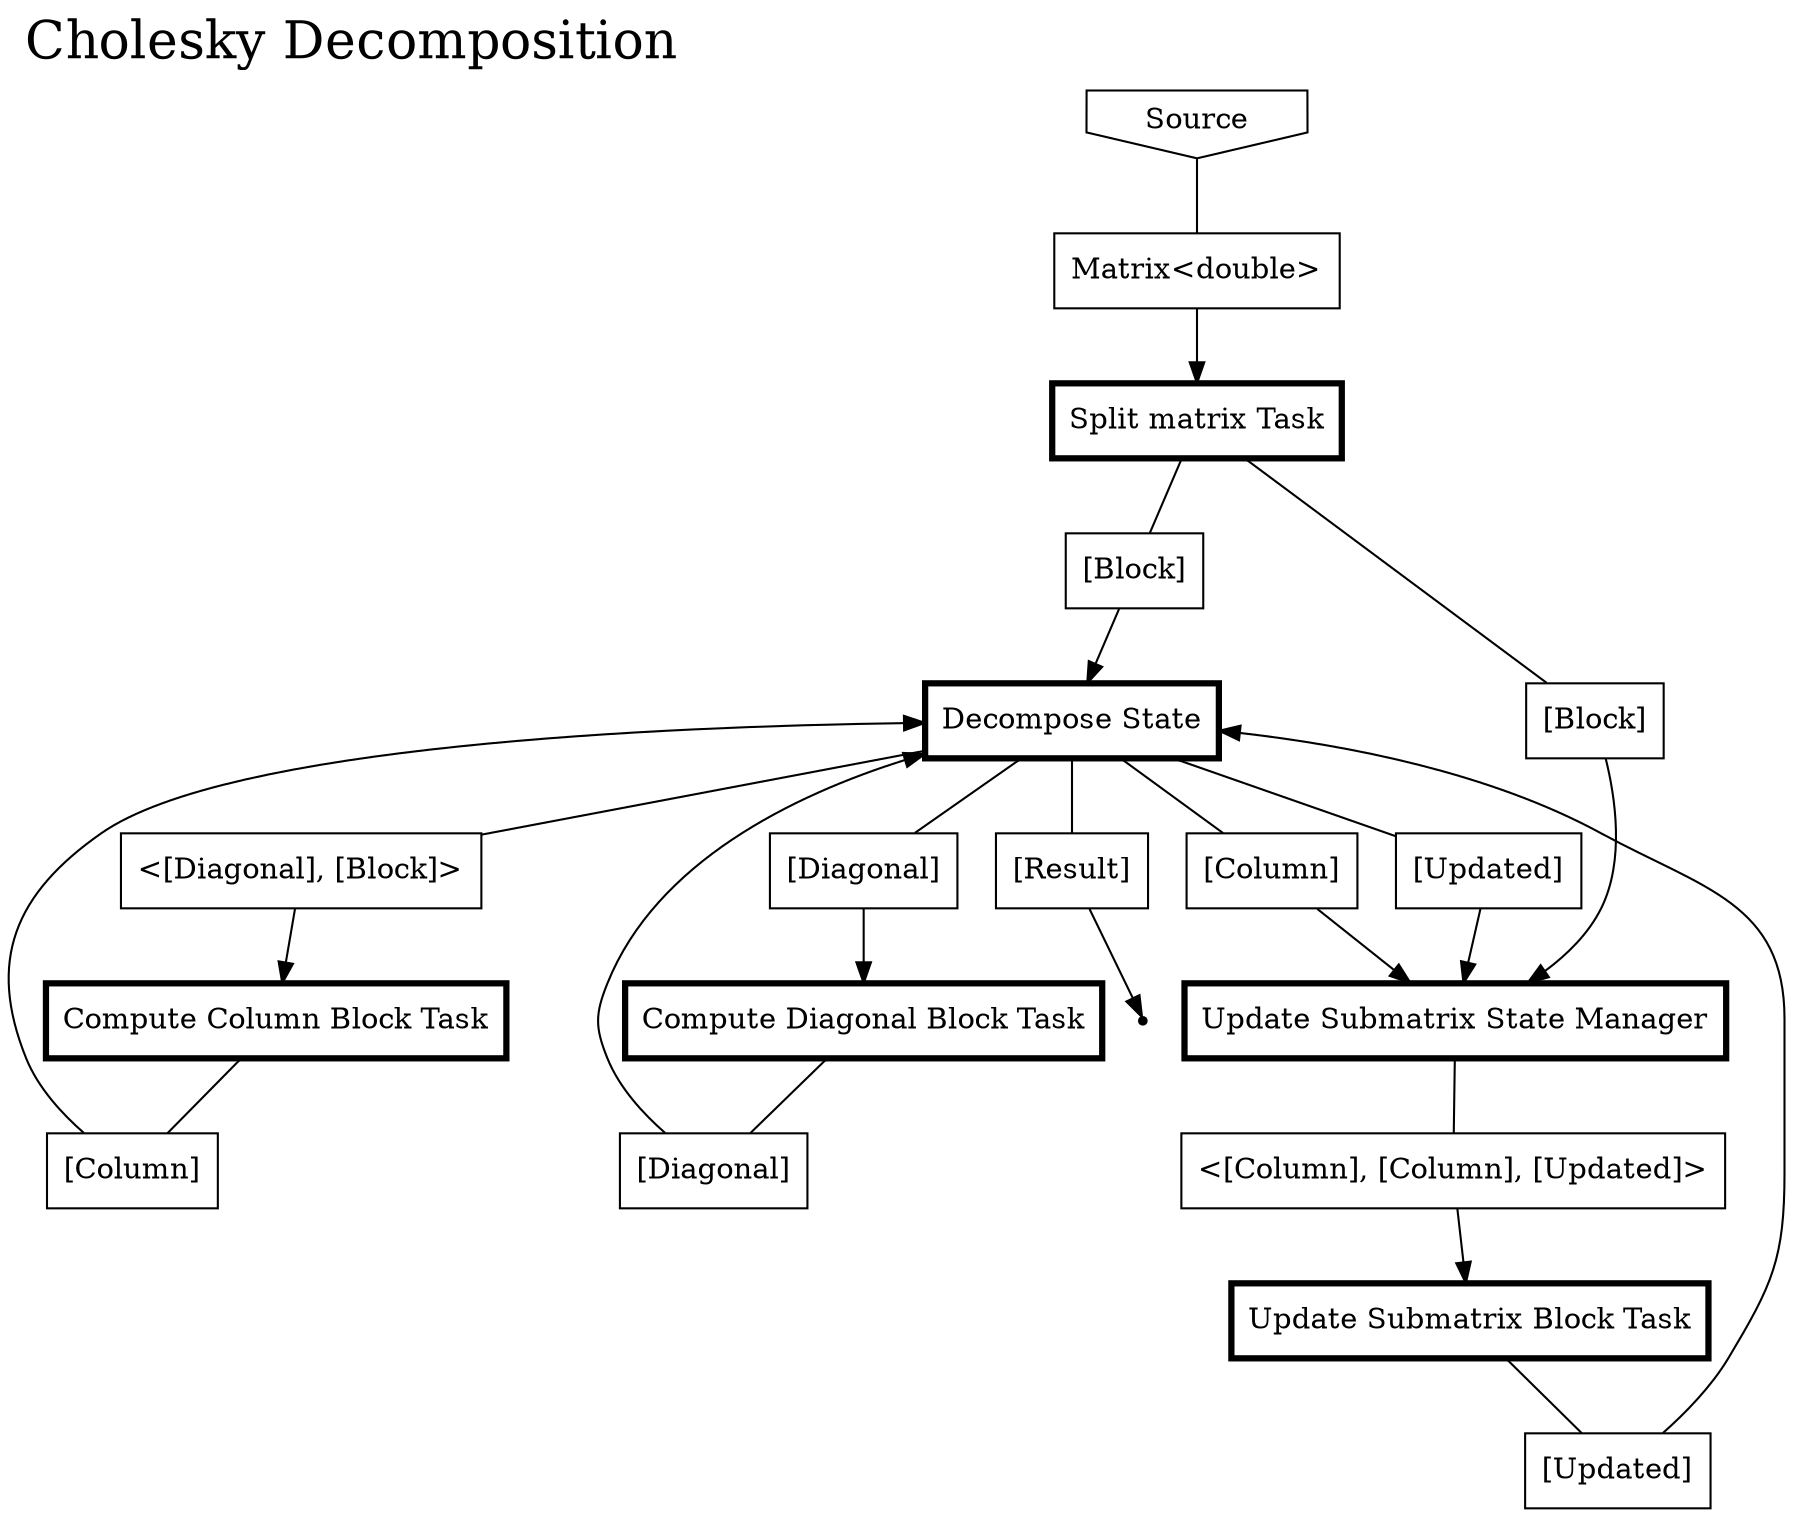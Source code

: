 digraph x0x559f002b2ad0 {
label="Cholesky Decomposition"; fontsize=25; penwidth=5; labelloc=top; labeljust=left;
x0x559f002b2c00 [label="Source", shape=invhouse];
x0x559f002b2dc0 [label="Sink", shape=point];
x0x559f002b3050 [label="Split matrix Task",shape=rect, penwidth=3];
x0x559f002b4ac0 [label="Decompose State",shape=rect, penwidth=3];
x0x559f002b6e30 [label="Compute Diagonal Block Task",shape=rect, penwidth=3];
x0x559f002b7bc0 [label="Compute Column Block Task",shape=rect,penwidth=3];
x0x559f002b8ab0 [label="Update Submatrix Block Task",shape=rect, penwidth=3];
x0x559f002b9bb0 [label="Update Submatrix State Manager",shape=rect, penwidth=3];
"edgex0x559f002b2dc0[Result]"[label="[Result]", shape=rect];
"edgex0x559f002b3050Matrix<double>"[label="Matrix<double>", shape=rect];
"edgex0x559f002b4ac0[Block]"[label="[Block]", shape=rect];
"edgex0x559f002b4ac0[Diagonal]"[label="[Diagonal]", shape=rect];
"edgex0x559f002b4ac0[Column]"[label="[Column]", shape=rect];
"edgex0x559f002b4ac0[Updated]"[label="[Updated]", shape=rect];
"edgex0x559f002b6e30[Diagonal]"[label="[Diagonal]", shape=rect];
"edgex0x559f002b7bc0<[Diagonal], [Block]>"[label="<[Diagonal], [Block]>", shape=rect];
"edgex0x559f002b8ab0TribleBlock"[label="<[Column], [Column], [Updated]>", shape=rect];
"edgex0x559f002b9bb0[Block]"[label="[Block]", shape=rect];
"edgex0x559f002b9bb0[Column]"[label="[Column]", shape=rect];
"edgex0x559f002b9bb0[Updated]"[label="[Updated]", shape=rect];
"x0x559f002b4ac0" -> "edgex0x559f002b2dc0[Result]"[penwidth=1, dir=none];
"edgex0x559f002b2dc0[Result]" -> "x0x559f002b2dc0"[penwidth=1];
"x0x559f002b2c00" -> "edgex0x559f002b3050Matrix<double>"[penwidth=1, dir=none];
"edgex0x559f002b3050Matrix<double>" -> "x0x559f002b3050"[penwidth=1];
"x0x559f002b3050" -> "edgex0x559f002b4ac0[Block]"[penwidth=1, dir=none];
"edgex0x559f002b4ac0[Block]" -> "x0x559f002b4ac0"[penwidth=1];
"x0x559f002b6e30" -> "edgex0x559f002b4ac0[Diagonal]"[penwidth=1, dir=none];
"edgex0x559f002b4ac0[Diagonal]" -> "x0x559f002b4ac0"[penwidth=1];
"x0x559f002b7bc0" -> "edgex0x559f002b4ac0[Column]"[penwidth=1, dir=none];
"edgex0x559f002b4ac0[Column]" -> "x0x559f002b4ac0"[penwidth=1];
"x0x559f002b8ab0" -> "edgex0x559f002b4ac0[Updated]"[penwidth=1, dir=none];
"edgex0x559f002b4ac0[Updated]" -> "x0x559f002b4ac0"[penwidth=1];
"x0x559f002b4ac0" -> "edgex0x559f002b6e30[Diagonal]"[penwidth=1, dir=none];
"edgex0x559f002b6e30[Diagonal]" -> "x0x559f002b6e30"[penwidth=1];
"x0x559f002b4ac0" -> "edgex0x559f002b7bc0<[Diagonal], [Block]>"[penwidth=1, dir=none];
"edgex0x559f002b7bc0<[Diagonal], [Block]>" -> "x0x559f002b7bc0"[penwidth=1];
"x0x559f002b9bb0" -> "edgex0x559f002b8ab0TribleBlock"[penwidth=1, dir=none];
"edgex0x559f002b8ab0TribleBlock" -> "x0x559f002b8ab0"[penwidth=1];
"x0x559f002b3050" -> "edgex0x559f002b9bb0[Block]"[penwidth=1, dir=none];
"edgex0x559f002b9bb0[Block]" -> "x0x559f002b9bb0"[penwidth=1];
"x0x559f002b4ac0" -> "edgex0x559f002b9bb0[Column]"[penwidth=1, dir=none];
"edgex0x559f002b9bb0[Column]" -> "x0x559f002b9bb0"[penwidth=1];
"x0x559f002b4ac0" -> "edgex0x559f002b9bb0[Updated]"[penwidth=1, dir=none];
"edgex0x559f002b9bb0[Updated]" -> "x0x559f002b9bb0"[penwidth=1];
}
